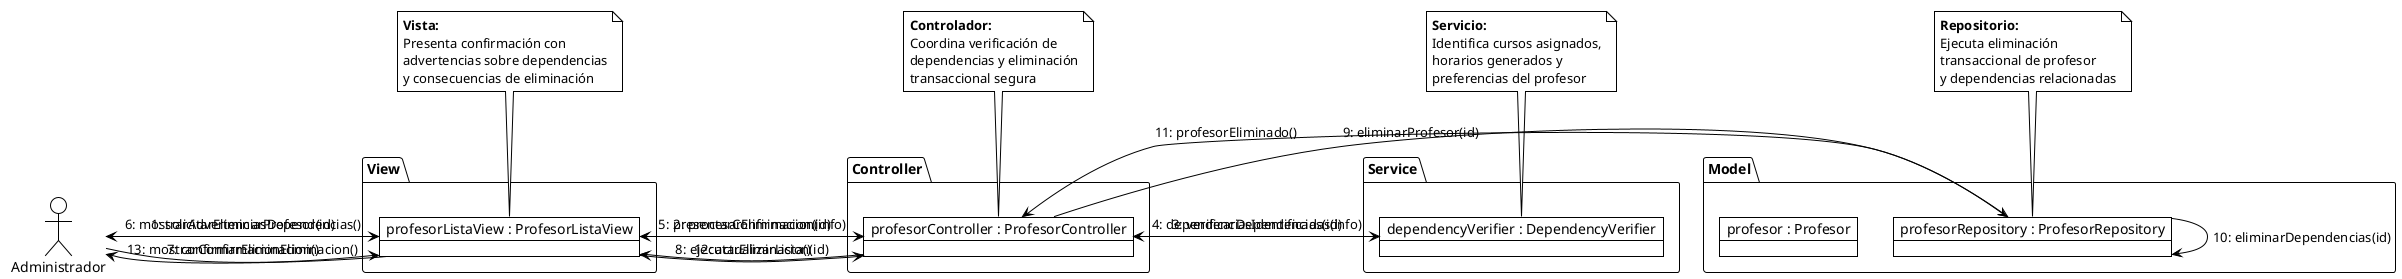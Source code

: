 @startuml eliminarProfesor-analisis
!theme plain
allow_mixing

package "View" {
  object "profesorListaView : ProfesorListaView" as view
}

package "Controller" {
  object "profesorController : ProfesorController" as controller
}

package "Model" {
  object "profesor : Profesor" as profesor
  object "profesorRepository : ProfesorRepository" as repository
}

package "Service" {
  object "dependencyVerifier : DependencyVerifier" as verifier
}

actor "Administrador" as admin

admin -> view : 1: solicitarEliminarProfesor(id)
view -> controller : 2: procesarEliminacion(id)
controller -> verifier : 3: verificarDependencias(id)
verifier -> controller : 4: dependenciasIdentificadas(info)
controller -> view : 5: presentarConfirmacion(info)
view -> admin : 6: mostrarAdvertenciasDependencias()
admin -> view : 7: confirmarEliminacion()
view -> controller : 8: ejecutarEliminacion(id)
controller -> repository : 9: eliminarProfesor(id)
repository -> repository : 10: eliminarDependencias(id)
repository -> controller : 11: profesorEliminado()
controller -> view : 12: actualizarLista()
view -> admin : 13: mostrarConfirmacionEliminacion()

note top of view
  <b>Vista:</b>
  Presenta confirmación con
  advertencias sobre dependencias
  y consecuencias de eliminación
end note

note top of controller
  <b>Controlador:</b>
  Coordina verificación de
  dependencias y eliminación
  transaccional segura
end note

note top of verifier
  <b>Servicio:</b>
  Identifica cursos asignados,
  horarios generados y
  preferencias del profesor
end note

note top of repository
  <b>Repositorio:</b>
  Ejecuta eliminación
  transaccional de profesor
  y dependencias relacionadas
end note

@enduml
